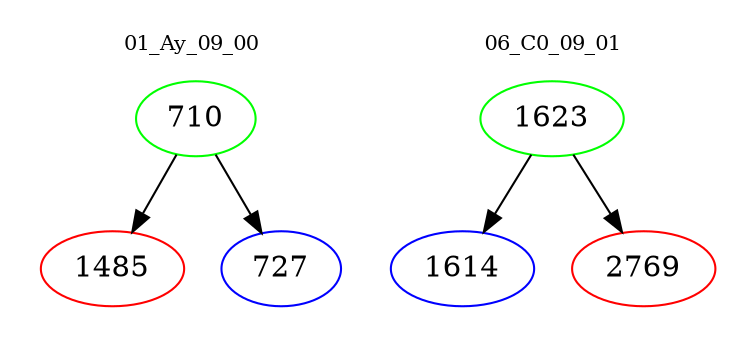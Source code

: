digraph{
subgraph cluster_0 {
color = white
label = "01_Ay_09_00";
fontsize=10;
T0_710 [label="710", color="green"]
T0_710 -> T0_1485 [color="black"]
T0_1485 [label="1485", color="red"]
T0_710 -> T0_727 [color="black"]
T0_727 [label="727", color="blue"]
}
subgraph cluster_1 {
color = white
label = "06_C0_09_01";
fontsize=10;
T1_1623 [label="1623", color="green"]
T1_1623 -> T1_1614 [color="black"]
T1_1614 [label="1614", color="blue"]
T1_1623 -> T1_2769 [color="black"]
T1_2769 [label="2769", color="red"]
}
}
